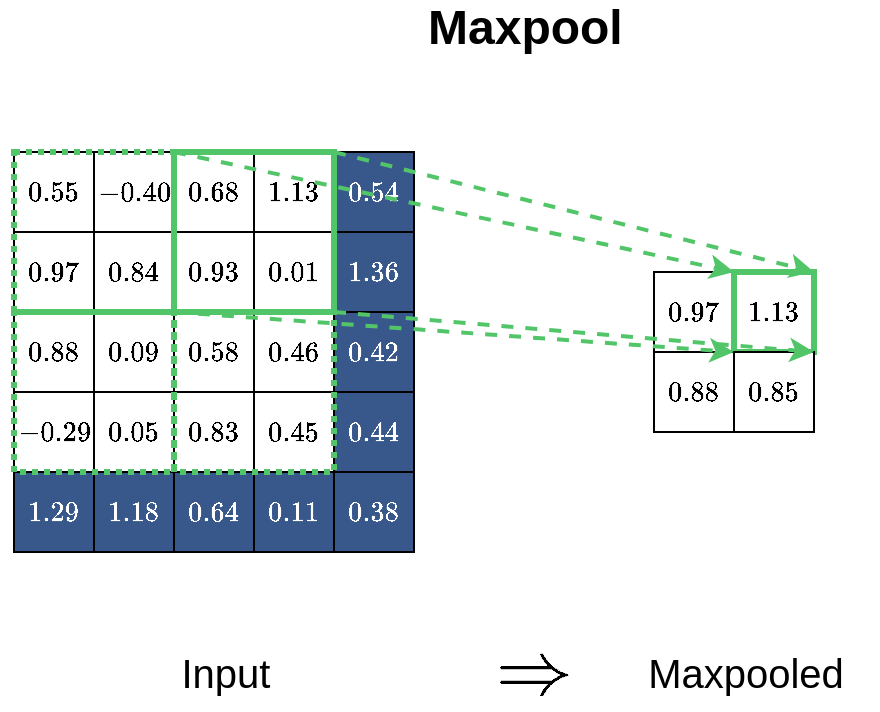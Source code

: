 <mxfile version="12.6.5" type="device"><diagram id="zEw7F0tsn1wd6hqGC2WH" name="Page-1"><mxGraphModel dx="946" dy="680" grid="0" gridSize="10" guides="1" tooltips="1" connect="1" arrows="1" fold="1" page="1" pageScale="1" pageWidth="850" pageHeight="1100" math="1" shadow="0"><root><mxCell id="0"/><mxCell id="1" parent="0"/><mxCell id="67jmY0cCKA0xF-ufrnal-1" value="$$0.55$$" style="whiteSpace=wrap;html=1;aspect=fixed;" parent="1" vertex="1"><mxGeometry x="120" y="200" width="40" height="40" as="geometry"/></mxCell><mxCell id="67jmY0cCKA0xF-ufrnal-2" value="$$-0.40$$" style="whiteSpace=wrap;html=1;aspect=fixed;" parent="1" vertex="1"><mxGeometry x="160" y="200" width="40" height="40" as="geometry"/></mxCell><mxCell id="67jmY0cCKA0xF-ufrnal-3" value="$$0.68$$" style="whiteSpace=wrap;html=1;aspect=fixed;" parent="1" vertex="1"><mxGeometry x="200" y="200" width="40" height="40" as="geometry"/></mxCell><mxCell id="67jmY0cCKA0xF-ufrnal-4" value="$$1.13$$" style="whiteSpace=wrap;html=1;aspect=fixed;" parent="1" vertex="1"><mxGeometry x="240" y="200" width="40" height="40" as="geometry"/></mxCell><mxCell id="67jmY0cCKA0xF-ufrnal-5" value="$$0.54$$" style="whiteSpace=wrap;html=1;aspect=fixed;fontColor=#fff;fillColor=#38588c;" parent="1" vertex="1"><mxGeometry x="280" y="200" width="40" height="40" as="geometry"/></mxCell><mxCell id="67jmY0cCKA0xF-ufrnal-6" value="$$0.97$$" style="whiteSpace=wrap;html=1;aspect=fixed;" parent="1" vertex="1"><mxGeometry x="120" y="240" width="40" height="40" as="geometry"/></mxCell><mxCell id="67jmY0cCKA0xF-ufrnal-7" value="$$0.84$$" style="whiteSpace=wrap;html=1;aspect=fixed;" parent="1" vertex="1"><mxGeometry x="160" y="240" width="40" height="40" as="geometry"/></mxCell><mxCell id="67jmY0cCKA0xF-ufrnal-8" value="$$0.93$$" style="whiteSpace=wrap;html=1;aspect=fixed;" parent="1" vertex="1"><mxGeometry x="200" y="240" width="40" height="40" as="geometry"/></mxCell><mxCell id="67jmY0cCKA0xF-ufrnal-9" value="$$0.01$$" style="whiteSpace=wrap;html=1;aspect=fixed;" parent="1" vertex="1"><mxGeometry x="240" y="240" width="40" height="40" as="geometry"/></mxCell><mxCell id="67jmY0cCKA0xF-ufrnal-10" value="$$0.88$$" style="whiteSpace=wrap;html=1;aspect=fixed;" parent="1" vertex="1"><mxGeometry x="120" y="280" width="40" height="40" as="geometry"/></mxCell><mxCell id="67jmY0cCKA0xF-ufrnal-11" value="$$0.09$$" style="whiteSpace=wrap;html=1;aspect=fixed;" parent="1" vertex="1"><mxGeometry x="160" y="280" width="40" height="40" as="geometry"/></mxCell><mxCell id="67jmY0cCKA0xF-ufrnal-12" value="$$0.58$$" style="whiteSpace=wrap;html=1;aspect=fixed;" parent="1" vertex="1"><mxGeometry x="200" y="280" width="40" height="40" as="geometry"/></mxCell><mxCell id="67jmY0cCKA0xF-ufrnal-13" value="$$0.46$$" style="whiteSpace=wrap;html=1;aspect=fixed;" parent="1" vertex="1"><mxGeometry x="240" y="280" width="40" height="40" as="geometry"/></mxCell><mxCell id="67jmY0cCKA0xF-ufrnal-14" value="$$0.42$$" style="whiteSpace=wrap;html=1;aspect=fixed;fontColor=#fff;fillColor=#38588c;" parent="1" vertex="1"><mxGeometry x="280" y="280" width="40" height="40" as="geometry"/></mxCell><mxCell id="67jmY0cCKA0xF-ufrnal-15" value="$$-0.29$$" style="whiteSpace=wrap;html=1;aspect=fixed;" parent="1" vertex="1"><mxGeometry x="120" y="320" width="40" height="40" as="geometry"/></mxCell><mxCell id="67jmY0cCKA0xF-ufrnal-16" value="$$0.05$$" style="whiteSpace=wrap;html=1;aspect=fixed;" parent="1" vertex="1"><mxGeometry x="160" y="320" width="40" height="40" as="geometry"/></mxCell><mxCell id="67jmY0cCKA0xF-ufrnal-17" value="$$0.83$$" style="whiteSpace=wrap;html=1;aspect=fixed;" parent="1" vertex="1"><mxGeometry x="200" y="320" width="40" height="40" as="geometry"/></mxCell><mxCell id="67jmY0cCKA0xF-ufrnal-18" value="$$0.45$$" style="whiteSpace=wrap;html=1;aspect=fixed;" parent="1" vertex="1"><mxGeometry x="240" y="320" width="40" height="40" as="geometry"/></mxCell><mxCell id="67jmY0cCKA0xF-ufrnal-19" value="$$0.44$$" style="whiteSpace=wrap;html=1;aspect=fixed;fillColor=#38588c;strokeColor=#000;fontColor=#fff;" parent="1" vertex="1"><mxGeometry x="280" y="320" width="40" height="40" as="geometry"/></mxCell><mxCell id="67jmY0cCKA0xF-ufrnal-20" value="$$1.29$$" style="whiteSpace=wrap;html=1;aspect=fixed;fontColor=#fff;fillColor=#38588c;" parent="1" vertex="1"><mxGeometry x="120" y="360" width="40" height="40" as="geometry"/></mxCell><mxCell id="67jmY0cCKA0xF-ufrnal-21" value="$$1.18$$" style="whiteSpace=wrap;html=1;aspect=fixed;fontColor=#fff;fillColor=#38588c;" parent="1" vertex="1"><mxGeometry x="160" y="360" width="40" height="40" as="geometry"/></mxCell><mxCell id="67jmY0cCKA0xF-ufrnal-22" value="$$0.64$$" style="whiteSpace=wrap;html=1;aspect=fixed;fontColor=#fff;fillColor=#38588c;" parent="1" vertex="1"><mxGeometry x="200" y="360" width="40" height="40" as="geometry"/></mxCell><mxCell id="67jmY0cCKA0xF-ufrnal-23" value="$$0.11$$" style="whiteSpace=wrap;html=1;aspect=fixed;fontColor=#fff;fillColor=#38588c;" parent="1" vertex="1"><mxGeometry x="240" y="360" width="40" height="40" as="geometry"/></mxCell><mxCell id="67jmY0cCKA0xF-ufrnal-24" value="$$0.38$$" style="whiteSpace=wrap;html=1;aspect=fixed;fontColor=#fff;fillColor=#38588c;" parent="1" vertex="1"><mxGeometry x="280" y="360" width="40" height="40" as="geometry"/></mxCell><mxCell id="67jmY0cCKA0xF-ufrnal-25" value="$$1.36$$" style="whiteSpace=wrap;html=1;aspect=fixed;fillColor=#38588c;fontColor=#fff;" parent="1" vertex="1"><mxGeometry x="280" y="240" width="40" height="40" as="geometry"/></mxCell><mxCell id="67jmY0cCKA0xF-ufrnal-27" value="" style="rounded=0;whiteSpace=wrap;html=1;fillColor=none;strokeWidth=3;strokeColor=#52C569;dashed=1;dashPattern=1 1;" parent="1" vertex="1"><mxGeometry x="120" y="200" width="80" height="80" as="geometry"/></mxCell><mxCell id="67jmY0cCKA0xF-ufrnal-28" value="" style="rounded=0;whiteSpace=wrap;html=1;fillColor=none;strokeWidth=3;strokeColor=#52C569;" parent="1" vertex="1"><mxGeometry x="200" y="200" width="80" height="80" as="geometry"/></mxCell><mxCell id="67jmY0cCKA0xF-ufrnal-29" value="" style="rounded=0;whiteSpace=wrap;html=1;fillColor=none;strokeWidth=3;strokeColor=#52C569;dashed=1;dashPattern=1 1;" parent="1" vertex="1"><mxGeometry x="120" y="280" width="80" height="80" as="geometry"/></mxCell><mxCell id="67jmY0cCKA0xF-ufrnal-30" value="" style="rounded=0;whiteSpace=wrap;html=1;fillColor=none;strokeWidth=3;strokeColor=#52C569;dashed=1;dashPattern=1 1;" parent="1" vertex="1"><mxGeometry x="200" y="280" width="80" height="80" as="geometry"/></mxCell><mxCell id="67jmY0cCKA0xF-ufrnal-31" value="&lt;font style=&quot;font-size: 32px&quot;&gt;$$\Rightarrow$$&lt;/font&gt;" style="text;html=1;strokeColor=none;fillColor=none;align=center;verticalAlign=middle;whiteSpace=wrap;rounded=0;" parent="1" vertex="1"><mxGeometry x="360" y="450" width="40" height="20" as="geometry"/></mxCell><mxCell id="67jmY0cCKA0xF-ufrnal-32" style="edgeStyle=orthogonalEdgeStyle;rounded=0;orthogonalLoop=1;jettySize=auto;html=1;exitX=0.5;exitY=1;exitDx=0;exitDy=0;" parent="1" source="67jmY0cCKA0xF-ufrnal-31" target="67jmY0cCKA0xF-ufrnal-31" edge="1"><mxGeometry relative="1" as="geometry"/></mxCell><mxCell id="67jmY0cCKA0xF-ufrnal-38" value="$$0.97$$" style="whiteSpace=wrap;html=1;aspect=fixed;" parent="1" vertex="1"><mxGeometry x="440" y="260" width="40" height="40" as="geometry"/></mxCell><mxCell id="67jmY0cCKA0xF-ufrnal-39" value="$$1.13$$" style="whiteSpace=wrap;html=1;aspect=fixed;strokeColor=#52C569;strokeWidth=3;" parent="1" vertex="1"><mxGeometry x="480" y="260" width="40" height="40" as="geometry"/></mxCell><mxCell id="67jmY0cCKA0xF-ufrnal-40" value="$$0.88$$" style="whiteSpace=wrap;html=1;aspect=fixed;" parent="1" vertex="1"><mxGeometry x="440" y="300" width="40" height="40" as="geometry"/></mxCell><mxCell id="67jmY0cCKA0xF-ufrnal-41" value="$$0.85$$" style="whiteSpace=wrap;html=1;aspect=fixed;" parent="1" vertex="1"><mxGeometry x="480" y="300" width="40" height="40" as="geometry"/></mxCell><mxCell id="67jmY0cCKA0xF-ufrnal-43" value="" style="endArrow=classic;html=1;dashed=1;entryX=0;entryY=0;entryDx=0;entryDy=0;strokeColor=#52C569;strokeWidth=2;exitX=0;exitY=0;exitDx=0;exitDy=0;" parent="1" source="67jmY0cCKA0xF-ufrnal-28" target="67jmY0cCKA0xF-ufrnal-39" edge="1"><mxGeometry width="50" height="50" relative="1" as="geometry"><mxPoint x="360" y="180" as="sourcePoint"/><mxPoint x="680" y="140" as="targetPoint"/></mxGeometry></mxCell><mxCell id="67jmY0cCKA0xF-ufrnal-44" value="" style="endArrow=classic;html=1;dashed=1;entryX=0;entryY=1;entryDx=0;entryDy=0;strokeColor=#52C569;strokeWidth=2;exitX=0;exitY=0;exitDx=0;exitDy=0;" parent="1" source="67jmY0cCKA0xF-ufrnal-30" target="67jmY0cCKA0xF-ufrnal-39" edge="1"><mxGeometry width="50" height="50" relative="1" as="geometry"><mxPoint x="285" y="90" as="sourcePoint"/><mxPoint x="565" y="150" as="targetPoint"/></mxGeometry></mxCell><mxCell id="67jmY0cCKA0xF-ufrnal-45" value="" style="endArrow=classic;html=1;dashed=1;entryX=1;entryY=0;entryDx=0;entryDy=0;strokeColor=#52C569;strokeWidth=2;exitX=1;exitY=0;exitDx=0;exitDy=0;" parent="1" source="67jmY0cCKA0xF-ufrnal-30" target="67jmY0cCKA0xF-ufrnal-41" edge="1"><mxGeometry width="50" height="50" relative="1" as="geometry"><mxPoint x="300" y="120" as="sourcePoint"/><mxPoint x="580" y="180" as="targetPoint"/></mxGeometry></mxCell><mxCell id="67jmY0cCKA0xF-ufrnal-46" value="" style="endArrow=classic;html=1;dashed=1;entryX=1;entryY=0;entryDx=0;entryDy=0;strokeColor=#52C569;strokeWidth=2;exitX=1;exitY=0;exitDx=0;exitDy=0;" parent="1" source="67jmY0cCKA0xF-ufrnal-28" target="67jmY0cCKA0xF-ufrnal-39" edge="1"><mxGeometry width="50" height="50" relative="1" as="geometry"><mxPoint x="300" y="150" as="sourcePoint"/><mxPoint x="580" y="210" as="targetPoint"/></mxGeometry></mxCell><mxCell id="67jmY0cCKA0xF-ufrnal-47" style="edgeStyle=orthogonalEdgeStyle;rounded=0;orthogonalLoop=1;jettySize=auto;html=1;exitX=0.5;exitY=1;exitDx=0;exitDy=0;strokeColor=#24858F;" parent="1" source="67jmY0cCKA0xF-ufrnal-31" target="67jmY0cCKA0xF-ufrnal-31" edge="1"><mxGeometry relative="1" as="geometry"/></mxCell><mxCell id="67jmY0cCKA0xF-ufrnal-48" value="Input" style="text;html=1;strokeColor=none;fillColor=none;align=center;verticalAlign=middle;whiteSpace=wrap;rounded=0;labelBackgroundColor=#;fontSize=20;" parent="1" vertex="1"><mxGeometry x="160" y="450" width="132" height="20" as="geometry"/></mxCell><mxCell id="67jmY0cCKA0xF-ufrnal-49" value="Maxpooled" style="text;html=1;strokeColor=none;fillColor=none;align=center;verticalAlign=middle;whiteSpace=wrap;rounded=0;labelBackgroundColor=#;fontSize=20;" parent="1" vertex="1"><mxGeometry x="420" y="450" width="132" height="20" as="geometry"/></mxCell><mxCell id="67jmY0cCKA0xF-ufrnal-51" value="Maxpool" style="text;html=1;strokeColor=none;fillColor=none;spacing=5;spacingTop=-20;whiteSpace=wrap;overflow=hidden;rounded=0;labelBackgroundColor=none;fontSize=24;fontStyle=1" parent="1" vertex="1"><mxGeometry x="322" y="134" width="116" height="22" as="geometry"/></mxCell></root></mxGraphModel></diagram></mxfile>